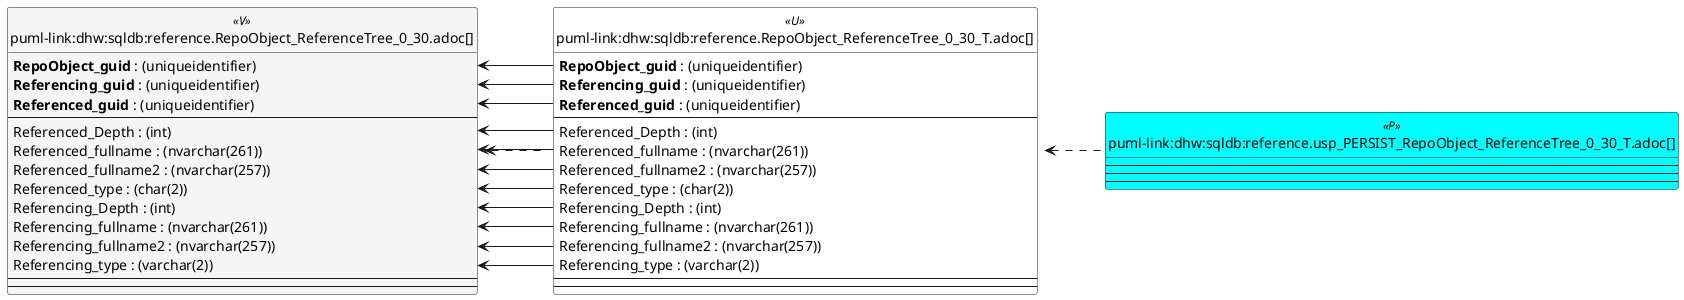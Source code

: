 @startuml
left to right direction
'top to bottom direction
hide circle
'avoide "." issues:
set namespaceSeparator none


skinparam class {
  BackgroundColor White
  BackgroundColor<<FN>> Yellow
  BackgroundColor<<FS>> Yellow
  BackgroundColor<<FT>> LightGray
  BackgroundColor<<IF>> Yellow
  BackgroundColor<<IS>> Yellow
  BackgroundColor<<P>> Aqua
  BackgroundColor<<PC>> Aqua
  BackgroundColor<<SN>> Yellow
  BackgroundColor<<SO>> SlateBlue
  BackgroundColor<<TF>> LightGray
  BackgroundColor<<TR>> Tomato
  BackgroundColor<<U>> White
  BackgroundColor<<V>> WhiteSmoke
  BackgroundColor<<X>> Aqua
  BackgroundColor<<external>> AliceBlue
}


entity "puml-link:dhw:sqldb:reference.RepoObject_ReferenceTree_0_30.adoc[]" as reference.RepoObject_ReferenceTree_0_30 << V >> {
  **RepoObject_guid** : (uniqueidentifier)
  **Referencing_guid** : (uniqueidentifier)
  **Referenced_guid** : (uniqueidentifier)
  --
  Referenced_Depth : (int)
  Referenced_fullname : (nvarchar(261))
  Referenced_fullname2 : (nvarchar(257))
  Referenced_type : (char(2))
  Referencing_Depth : (int)
  Referencing_fullname : (nvarchar(261))
  Referencing_fullname2 : (nvarchar(257))
  Referencing_type : (varchar(2))
  --
  --
}

entity "puml-link:dhw:sqldb:reference.RepoObject_ReferenceTree_0_30_T.adoc[]" as reference.RepoObject_ReferenceTree_0_30_T << U >> {
  **RepoObject_guid** : (uniqueidentifier)
  **Referencing_guid** : (uniqueidentifier)
  **Referenced_guid** : (uniqueidentifier)
  --
  Referenced_Depth : (int)
  Referenced_fullname : (nvarchar(261))
  Referenced_fullname2 : (nvarchar(257))
  Referenced_type : (char(2))
  Referencing_Depth : (int)
  Referencing_fullname : (nvarchar(261))
  Referencing_fullname2 : (nvarchar(257))
  Referencing_type : (varchar(2))
  --
  --
}

entity "puml-link:dhw:sqldb:reference.usp_PERSIST_RepoObject_ReferenceTree_0_30_T.adoc[]" as reference.usp_PERSIST_RepoObject_ReferenceTree_0_30_T << P >> {
  --
  --
  --
}

reference.RepoObject_ReferenceTree_0_30 <.. reference.RepoObject_ReferenceTree_0_30_T
reference.RepoObject_ReferenceTree_0_30_T <.. reference.usp_PERSIST_RepoObject_ReferenceTree_0_30_T
"reference.RepoObject_ReferenceTree_0_30::Referenced_Depth" <-- "reference.RepoObject_ReferenceTree_0_30_T::Referenced_Depth"
"reference.RepoObject_ReferenceTree_0_30::Referenced_fullname" <-- "reference.RepoObject_ReferenceTree_0_30_T::Referenced_fullname"
"reference.RepoObject_ReferenceTree_0_30::Referenced_fullname2" <-- "reference.RepoObject_ReferenceTree_0_30_T::Referenced_fullname2"
"reference.RepoObject_ReferenceTree_0_30::Referenced_guid" <-- "reference.RepoObject_ReferenceTree_0_30_T::Referenced_guid"
"reference.RepoObject_ReferenceTree_0_30::Referenced_type" <-- "reference.RepoObject_ReferenceTree_0_30_T::Referenced_type"
"reference.RepoObject_ReferenceTree_0_30::Referencing_Depth" <-- "reference.RepoObject_ReferenceTree_0_30_T::Referencing_Depth"
"reference.RepoObject_ReferenceTree_0_30::Referencing_fullname" <-- "reference.RepoObject_ReferenceTree_0_30_T::Referencing_fullname"
"reference.RepoObject_ReferenceTree_0_30::Referencing_fullname2" <-- "reference.RepoObject_ReferenceTree_0_30_T::Referencing_fullname2"
"reference.RepoObject_ReferenceTree_0_30::Referencing_guid" <-- "reference.RepoObject_ReferenceTree_0_30_T::Referencing_guid"
"reference.RepoObject_ReferenceTree_0_30::Referencing_type" <-- "reference.RepoObject_ReferenceTree_0_30_T::Referencing_type"
"reference.RepoObject_ReferenceTree_0_30::RepoObject_guid" <-- "reference.RepoObject_ReferenceTree_0_30_T::RepoObject_guid"
@enduml

